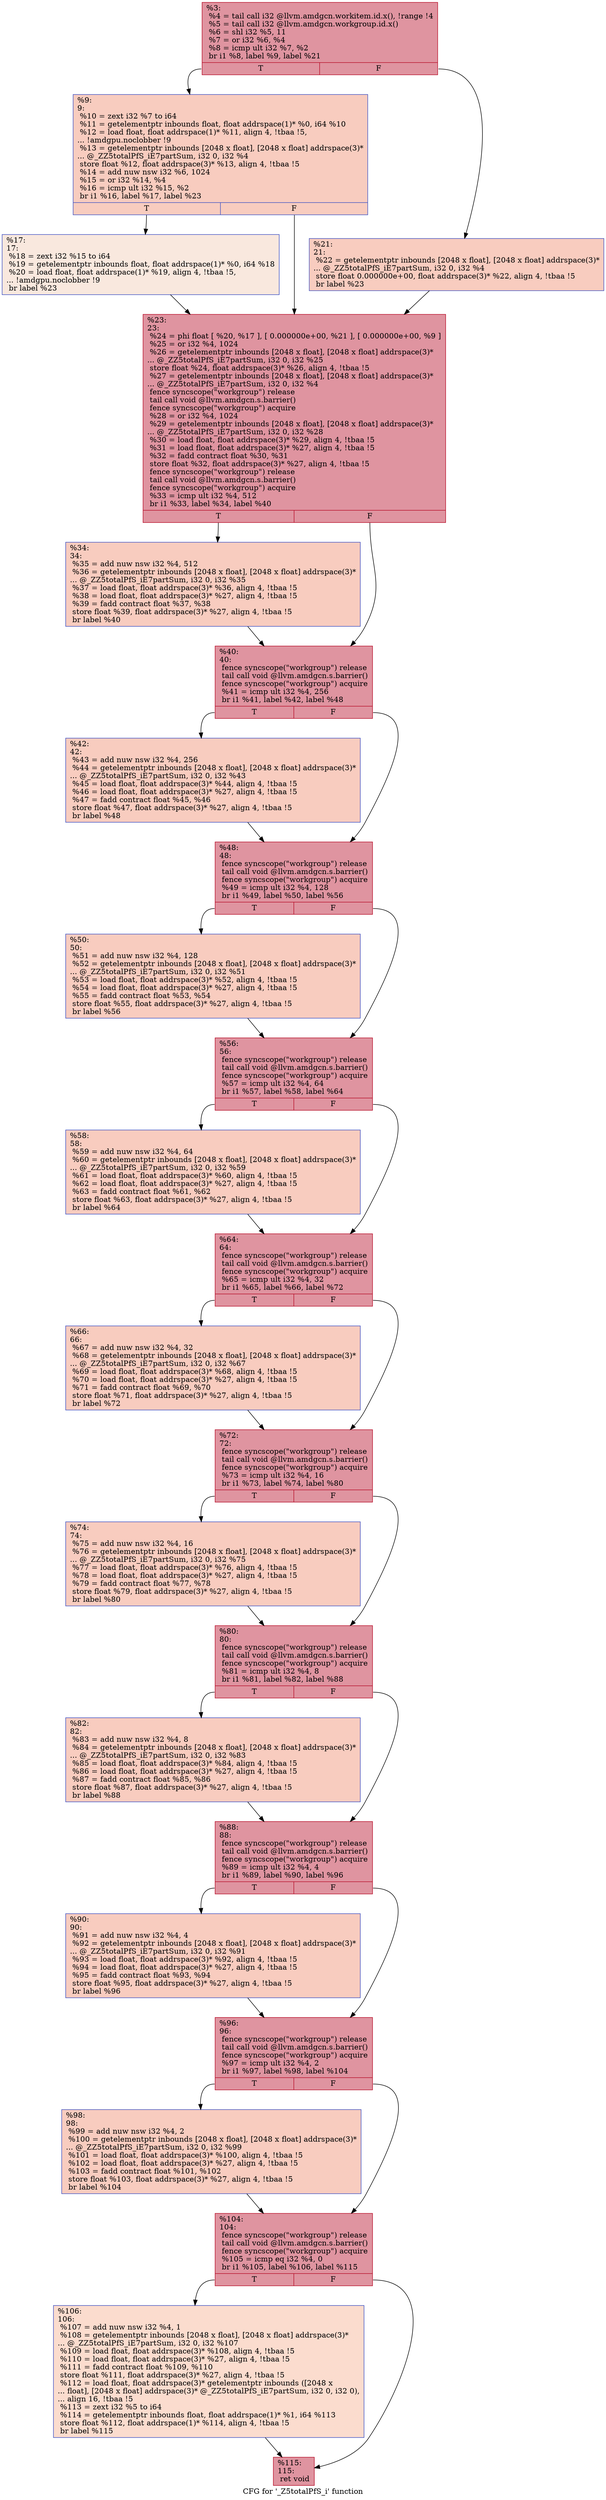 digraph "CFG for '_Z5totalPfS_i' function" {
	label="CFG for '_Z5totalPfS_i' function";

	Node0x63cfc80 [shape=record,color="#b70d28ff", style=filled, fillcolor="#b70d2870",label="{%3:\l  %4 = tail call i32 @llvm.amdgcn.workitem.id.x(), !range !4\l  %5 = tail call i32 @llvm.amdgcn.workgroup.id.x()\l  %6 = shl i32 %5, 11\l  %7 = or i32 %6, %4\l  %8 = icmp ult i32 %7, %2\l  br i1 %8, label %9, label %21\l|{<s0>T|<s1>F}}"];
	Node0x63cfc80:s0 -> Node0x63d0a20;
	Node0x63cfc80:s1 -> Node0x63d14e0;
	Node0x63d0a20 [shape=record,color="#3d50c3ff", style=filled, fillcolor="#f08b6e70",label="{%9:\l9:                                                \l  %10 = zext i32 %7 to i64\l  %11 = getelementptr inbounds float, float addrspace(1)* %0, i64 %10\l  %12 = load float, float addrspace(1)* %11, align 4, !tbaa !5,\l... !amdgpu.noclobber !9\l  %13 = getelementptr inbounds [2048 x float], [2048 x float] addrspace(3)*\l... @_ZZ5totalPfS_iE7partSum, i32 0, i32 %4\l  store float %12, float addrspace(3)* %13, align 4, !tbaa !5\l  %14 = add nuw nsw i32 %6, 1024\l  %15 = or i32 %14, %4\l  %16 = icmp ult i32 %15, %2\l  br i1 %16, label %17, label %23\l|{<s0>T|<s1>F}}"];
	Node0x63d0a20:s0 -> Node0x63d1410;
	Node0x63d0a20:s1 -> Node0x63d2500;
	Node0x63d1410 [shape=record,color="#3d50c3ff", style=filled, fillcolor="#f2cab570",label="{%17:\l17:                                               \l  %18 = zext i32 %15 to i64\l  %19 = getelementptr inbounds float, float addrspace(1)* %0, i64 %18\l  %20 = load float, float addrspace(1)* %19, align 4, !tbaa !5,\l... !amdgpu.noclobber !9\l  br label %23\l}"];
	Node0x63d1410 -> Node0x63d2500;
	Node0x63d14e0 [shape=record,color="#3d50c3ff", style=filled, fillcolor="#f08b6e70",label="{%21:\l21:                                               \l  %22 = getelementptr inbounds [2048 x float], [2048 x float] addrspace(3)*\l... @_ZZ5totalPfS_iE7partSum, i32 0, i32 %4\l  store float 0.000000e+00, float addrspace(3)* %22, align 4, !tbaa !5\l  br label %23\l}"];
	Node0x63d14e0 -> Node0x63d2500;
	Node0x63d2500 [shape=record,color="#b70d28ff", style=filled, fillcolor="#b70d2870",label="{%23:\l23:                                               \l  %24 = phi float [ %20, %17 ], [ 0.000000e+00, %21 ], [ 0.000000e+00, %9 ]\l  %25 = or i32 %4, 1024\l  %26 = getelementptr inbounds [2048 x float], [2048 x float] addrspace(3)*\l... @_ZZ5totalPfS_iE7partSum, i32 0, i32 %25\l  store float %24, float addrspace(3)* %26, align 4, !tbaa !5\l  %27 = getelementptr inbounds [2048 x float], [2048 x float] addrspace(3)*\l... @_ZZ5totalPfS_iE7partSum, i32 0, i32 %4\l  fence syncscope(\"workgroup\") release\l  tail call void @llvm.amdgcn.s.barrier()\l  fence syncscope(\"workgroup\") acquire\l  %28 = or i32 %4, 1024\l  %29 = getelementptr inbounds [2048 x float], [2048 x float] addrspace(3)*\l... @_ZZ5totalPfS_iE7partSum, i32 0, i32 %28\l  %30 = load float, float addrspace(3)* %29, align 4, !tbaa !5\l  %31 = load float, float addrspace(3)* %27, align 4, !tbaa !5\l  %32 = fadd contract float %30, %31\l  store float %32, float addrspace(3)* %27, align 4, !tbaa !5\l  fence syncscope(\"workgroup\") release\l  tail call void @llvm.amdgcn.s.barrier()\l  fence syncscope(\"workgroup\") acquire\l  %33 = icmp ult i32 %4, 512\l  br i1 %33, label %34, label %40\l|{<s0>T|<s1>F}}"];
	Node0x63d2500:s0 -> Node0x63d4740;
	Node0x63d2500:s1 -> Node0x63d4790;
	Node0x63d4740 [shape=record,color="#3d50c3ff", style=filled, fillcolor="#f08b6e70",label="{%34:\l34:                                               \l  %35 = add nuw nsw i32 %4, 512\l  %36 = getelementptr inbounds [2048 x float], [2048 x float] addrspace(3)*\l... @_ZZ5totalPfS_iE7partSum, i32 0, i32 %35\l  %37 = load float, float addrspace(3)* %36, align 4, !tbaa !5\l  %38 = load float, float addrspace(3)* %27, align 4, !tbaa !5\l  %39 = fadd contract float %37, %38\l  store float %39, float addrspace(3)* %27, align 4, !tbaa !5\l  br label %40\l}"];
	Node0x63d4740 -> Node0x63d4790;
	Node0x63d4790 [shape=record,color="#b70d28ff", style=filled, fillcolor="#b70d2870",label="{%40:\l40:                                               \l  fence syncscope(\"workgroup\") release\l  tail call void @llvm.amdgcn.s.barrier()\l  fence syncscope(\"workgroup\") acquire\l  %41 = icmp ult i32 %4, 256\l  br i1 %41, label %42, label %48\l|{<s0>T|<s1>F}}"];
	Node0x63d4790:s0 -> Node0x63d4e90;
	Node0x63d4790:s1 -> Node0x63d4ee0;
	Node0x63d4e90 [shape=record,color="#3d50c3ff", style=filled, fillcolor="#f08b6e70",label="{%42:\l42:                                               \l  %43 = add nuw nsw i32 %4, 256\l  %44 = getelementptr inbounds [2048 x float], [2048 x float] addrspace(3)*\l... @_ZZ5totalPfS_iE7partSum, i32 0, i32 %43\l  %45 = load float, float addrspace(3)* %44, align 4, !tbaa !5\l  %46 = load float, float addrspace(3)* %27, align 4, !tbaa !5\l  %47 = fadd contract float %45, %46\l  store float %47, float addrspace(3)* %27, align 4, !tbaa !5\l  br label %48\l}"];
	Node0x63d4e90 -> Node0x63d4ee0;
	Node0x63d4ee0 [shape=record,color="#b70d28ff", style=filled, fillcolor="#b70d2870",label="{%48:\l48:                                               \l  fence syncscope(\"workgroup\") release\l  tail call void @llvm.amdgcn.s.barrier()\l  fence syncscope(\"workgroup\") acquire\l  %49 = icmp ult i32 %4, 128\l  br i1 %49, label %50, label %56\l|{<s0>T|<s1>F}}"];
	Node0x63d4ee0:s0 -> Node0x63d55a0;
	Node0x63d4ee0:s1 -> Node0x63d55f0;
	Node0x63d55a0 [shape=record,color="#3d50c3ff", style=filled, fillcolor="#f08b6e70",label="{%50:\l50:                                               \l  %51 = add nuw nsw i32 %4, 128\l  %52 = getelementptr inbounds [2048 x float], [2048 x float] addrspace(3)*\l... @_ZZ5totalPfS_iE7partSum, i32 0, i32 %51\l  %53 = load float, float addrspace(3)* %52, align 4, !tbaa !5\l  %54 = load float, float addrspace(3)* %27, align 4, !tbaa !5\l  %55 = fadd contract float %53, %54\l  store float %55, float addrspace(3)* %27, align 4, !tbaa !5\l  br label %56\l}"];
	Node0x63d55a0 -> Node0x63d55f0;
	Node0x63d55f0 [shape=record,color="#b70d28ff", style=filled, fillcolor="#b70d2870",label="{%56:\l56:                                               \l  fence syncscope(\"workgroup\") release\l  tail call void @llvm.amdgcn.s.barrier()\l  fence syncscope(\"workgroup\") acquire\l  %57 = icmp ult i32 %4, 64\l  br i1 %57, label %58, label %64\l|{<s0>T|<s1>F}}"];
	Node0x63d55f0:s0 -> Node0x63d5ce0;
	Node0x63d55f0:s1 -> Node0x63d5d30;
	Node0x63d5ce0 [shape=record,color="#3d50c3ff", style=filled, fillcolor="#f08b6e70",label="{%58:\l58:                                               \l  %59 = add nuw nsw i32 %4, 64\l  %60 = getelementptr inbounds [2048 x float], [2048 x float] addrspace(3)*\l... @_ZZ5totalPfS_iE7partSum, i32 0, i32 %59\l  %61 = load float, float addrspace(3)* %60, align 4, !tbaa !5\l  %62 = load float, float addrspace(3)* %27, align 4, !tbaa !5\l  %63 = fadd contract float %61, %62\l  store float %63, float addrspace(3)* %27, align 4, !tbaa !5\l  br label %64\l}"];
	Node0x63d5ce0 -> Node0x63d5d30;
	Node0x63d5d30 [shape=record,color="#b70d28ff", style=filled, fillcolor="#b70d2870",label="{%64:\l64:                                               \l  fence syncscope(\"workgroup\") release\l  tail call void @llvm.amdgcn.s.barrier()\l  fence syncscope(\"workgroup\") acquire\l  %65 = icmp ult i32 %4, 32\l  br i1 %65, label %66, label %72\l|{<s0>T|<s1>F}}"];
	Node0x63d5d30:s0 -> Node0x63d6630;
	Node0x63d5d30:s1 -> Node0x63d6680;
	Node0x63d6630 [shape=record,color="#3d50c3ff", style=filled, fillcolor="#f08b6e70",label="{%66:\l66:                                               \l  %67 = add nuw nsw i32 %4, 32\l  %68 = getelementptr inbounds [2048 x float], [2048 x float] addrspace(3)*\l... @_ZZ5totalPfS_iE7partSum, i32 0, i32 %67\l  %69 = load float, float addrspace(3)* %68, align 4, !tbaa !5\l  %70 = load float, float addrspace(3)* %27, align 4, !tbaa !5\l  %71 = fadd contract float %69, %70\l  store float %71, float addrspace(3)* %27, align 4, !tbaa !5\l  br label %72\l}"];
	Node0x63d6630 -> Node0x63d6680;
	Node0x63d6680 [shape=record,color="#b70d28ff", style=filled, fillcolor="#b70d2870",label="{%72:\l72:                                               \l  fence syncscope(\"workgroup\") release\l  tail call void @llvm.amdgcn.s.barrier()\l  fence syncscope(\"workgroup\") acquire\l  %73 = icmp ult i32 %4, 16\l  br i1 %73, label %74, label %80\l|{<s0>T|<s1>F}}"];
	Node0x63d6680:s0 -> Node0x63d6d70;
	Node0x63d6680:s1 -> Node0x63d6dc0;
	Node0x63d6d70 [shape=record,color="#3d50c3ff", style=filled, fillcolor="#f08b6e70",label="{%74:\l74:                                               \l  %75 = add nuw nsw i32 %4, 16\l  %76 = getelementptr inbounds [2048 x float], [2048 x float] addrspace(3)*\l... @_ZZ5totalPfS_iE7partSum, i32 0, i32 %75\l  %77 = load float, float addrspace(3)* %76, align 4, !tbaa !5\l  %78 = load float, float addrspace(3)* %27, align 4, !tbaa !5\l  %79 = fadd contract float %77, %78\l  store float %79, float addrspace(3)* %27, align 4, !tbaa !5\l  br label %80\l}"];
	Node0x63d6d70 -> Node0x63d6dc0;
	Node0x63d6dc0 [shape=record,color="#b70d28ff", style=filled, fillcolor="#b70d2870",label="{%80:\l80:                                               \l  fence syncscope(\"workgroup\") release\l  tail call void @llvm.amdgcn.s.barrier()\l  fence syncscope(\"workgroup\") acquire\l  %81 = icmp ult i32 %4, 8\l  br i1 %81, label %82, label %88\l|{<s0>T|<s1>F}}"];
	Node0x63d6dc0:s0 -> Node0x63d74b0;
	Node0x63d6dc0:s1 -> Node0x63d7500;
	Node0x63d74b0 [shape=record,color="#3d50c3ff", style=filled, fillcolor="#f08b6e70",label="{%82:\l82:                                               \l  %83 = add nuw nsw i32 %4, 8\l  %84 = getelementptr inbounds [2048 x float], [2048 x float] addrspace(3)*\l... @_ZZ5totalPfS_iE7partSum, i32 0, i32 %83\l  %85 = load float, float addrspace(3)* %84, align 4, !tbaa !5\l  %86 = load float, float addrspace(3)* %27, align 4, !tbaa !5\l  %87 = fadd contract float %85, %86\l  store float %87, float addrspace(3)* %27, align 4, !tbaa !5\l  br label %88\l}"];
	Node0x63d74b0 -> Node0x63d7500;
	Node0x63d7500 [shape=record,color="#b70d28ff", style=filled, fillcolor="#b70d2870",label="{%88:\l88:                                               \l  fence syncscope(\"workgroup\") release\l  tail call void @llvm.amdgcn.s.barrier()\l  fence syncscope(\"workgroup\") acquire\l  %89 = icmp ult i32 %4, 4\l  br i1 %89, label %90, label %96\l|{<s0>T|<s1>F}}"];
	Node0x63d7500:s0 -> Node0x63d7bf0;
	Node0x63d7500:s1 -> Node0x63d7c40;
	Node0x63d7bf0 [shape=record,color="#3d50c3ff", style=filled, fillcolor="#f08b6e70",label="{%90:\l90:                                               \l  %91 = add nuw nsw i32 %4, 4\l  %92 = getelementptr inbounds [2048 x float], [2048 x float] addrspace(3)*\l... @_ZZ5totalPfS_iE7partSum, i32 0, i32 %91\l  %93 = load float, float addrspace(3)* %92, align 4, !tbaa !5\l  %94 = load float, float addrspace(3)* %27, align 4, !tbaa !5\l  %95 = fadd contract float %93, %94\l  store float %95, float addrspace(3)* %27, align 4, !tbaa !5\l  br label %96\l}"];
	Node0x63d7bf0 -> Node0x63d7c40;
	Node0x63d7c40 [shape=record,color="#b70d28ff", style=filled, fillcolor="#b70d2870",label="{%96:\l96:                                               \l  fence syncscope(\"workgroup\") release\l  tail call void @llvm.amdgcn.s.barrier()\l  fence syncscope(\"workgroup\") acquire\l  %97 = icmp ult i32 %4, 2\l  br i1 %97, label %98, label %104\l|{<s0>T|<s1>F}}"];
	Node0x63d7c40:s0 -> Node0x63d8330;
	Node0x63d7c40:s1 -> Node0x63d8380;
	Node0x63d8330 [shape=record,color="#3d50c3ff", style=filled, fillcolor="#f08b6e70",label="{%98:\l98:                                               \l  %99 = add nuw nsw i32 %4, 2\l  %100 = getelementptr inbounds [2048 x float], [2048 x float] addrspace(3)*\l... @_ZZ5totalPfS_iE7partSum, i32 0, i32 %99\l  %101 = load float, float addrspace(3)* %100, align 4, !tbaa !5\l  %102 = load float, float addrspace(3)* %27, align 4, !tbaa !5\l  %103 = fadd contract float %101, %102\l  store float %103, float addrspace(3)* %27, align 4, !tbaa !5\l  br label %104\l}"];
	Node0x63d8330 -> Node0x63d8380;
	Node0x63d8380 [shape=record,color="#b70d28ff", style=filled, fillcolor="#b70d2870",label="{%104:\l104:                                              \l  fence syncscope(\"workgroup\") release\l  tail call void @llvm.amdgcn.s.barrier()\l  fence syncscope(\"workgroup\") acquire\l  %105 = icmp eq i32 %4, 0\l  br i1 %105, label %106, label %115\l|{<s0>T|<s1>F}}"];
	Node0x63d8380:s0 -> Node0x63d8a70;
	Node0x63d8380:s1 -> Node0x63d8ac0;
	Node0x63d8a70 [shape=record,color="#3d50c3ff", style=filled, fillcolor="#f7af9170",label="{%106:\l106:                                              \l  %107 = add nuw nsw i32 %4, 1\l  %108 = getelementptr inbounds [2048 x float], [2048 x float] addrspace(3)*\l... @_ZZ5totalPfS_iE7partSum, i32 0, i32 %107\l  %109 = load float, float addrspace(3)* %108, align 4, !tbaa !5\l  %110 = load float, float addrspace(3)* %27, align 4, !tbaa !5\l  %111 = fadd contract float %109, %110\l  store float %111, float addrspace(3)* %27, align 4, !tbaa !5\l  %112 = load float, float addrspace(3)* getelementptr inbounds ([2048 x\l... float], [2048 x float] addrspace(3)* @_ZZ5totalPfS_iE7partSum, i32 0, i32 0),\l... align 16, !tbaa !5\l  %113 = zext i32 %5 to i64\l  %114 = getelementptr inbounds float, float addrspace(1)* %1, i64 %113\l  store float %112, float addrspace(1)* %114, align 4, !tbaa !5\l  br label %115\l}"];
	Node0x63d8a70 -> Node0x63d8ac0;
	Node0x63d8ac0 [shape=record,color="#b70d28ff", style=filled, fillcolor="#b70d2870",label="{%115:\l115:                                              \l  ret void\l}"];
}
